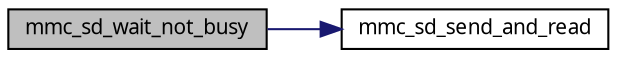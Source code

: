 digraph G
{
  edge [fontname="FreeSans.ttf",fontsize=10,labelfontname="FreeSans.ttf",labelfontsize=10];
  node [fontname="FreeSans.ttf",fontsize=10,shape=record];
  rankdir=LR;
  Node1 [label="mmc_sd_wait_not_busy",height=0.2,width=0.4,color="black", fillcolor="grey75", style="filled" fontcolor="black"];
  Node1 -> Node2 [color="midnightblue",fontsize=10,style="solid",fontname="FreeSans.ttf"];
  Node2 [label="mmc_sd_send_and_read",height=0.2,width=0.4,color="black", fillcolor="white", style="filled",URL="$a00053.html#5dd1159797d002ed8fa7344e4d661bbb"];
}
